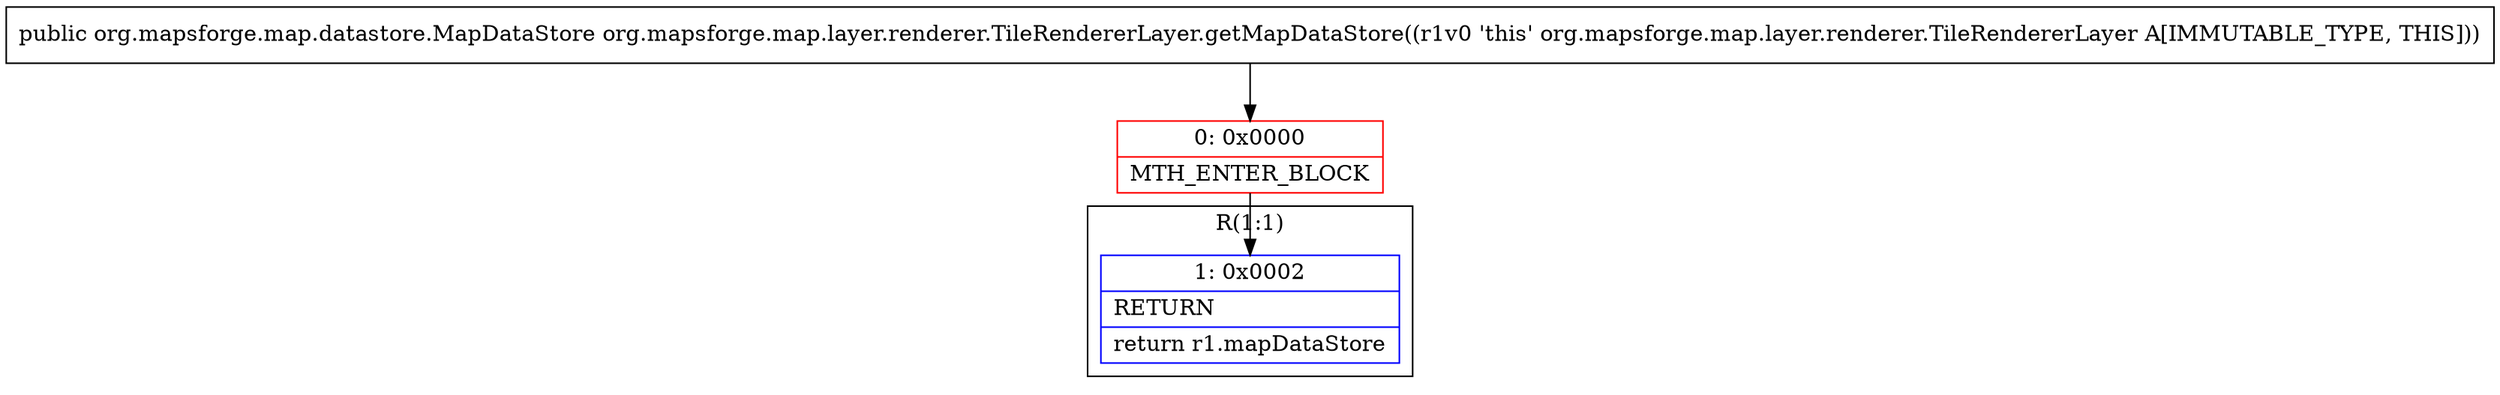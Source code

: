 digraph "CFG fororg.mapsforge.map.layer.renderer.TileRendererLayer.getMapDataStore()Lorg\/mapsforge\/map\/datastore\/MapDataStore;" {
subgraph cluster_Region_811393460 {
label = "R(1:1)";
node [shape=record,color=blue];
Node_1 [shape=record,label="{1\:\ 0x0002|RETURN\l|return r1.mapDataStore\l}"];
}
Node_0 [shape=record,color=red,label="{0\:\ 0x0000|MTH_ENTER_BLOCK\l}"];
MethodNode[shape=record,label="{public org.mapsforge.map.datastore.MapDataStore org.mapsforge.map.layer.renderer.TileRendererLayer.getMapDataStore((r1v0 'this' org.mapsforge.map.layer.renderer.TileRendererLayer A[IMMUTABLE_TYPE, THIS])) }"];
MethodNode -> Node_0;
Node_0 -> Node_1;
}

